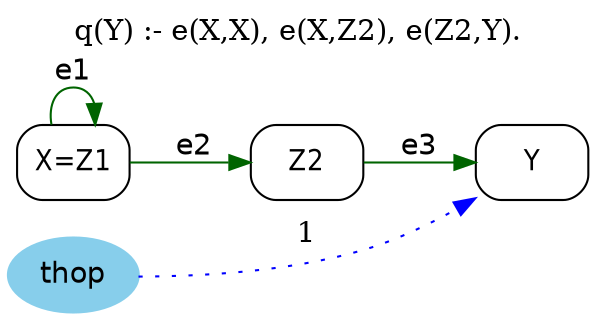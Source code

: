 digraph G {
	graph [bb="0,0,269.19,146",
		label="q(Y) :- e(X,X), e(X,Z2), e(Z2,Y).",
		labelloc=t,
		lheight=0.21,
		lp="134.6,134.5",
		lwidth=2.62,
		rankdir=LR
	];
	node [label="\N"];
	X	 [fontname="Helvetica-Narrow",
		height=0.5,
		label="X=Z1",
		pos="28.597,72",
		shape=box,
		style=rounded,
		width=0.75];
	X -> X	 [color=darkgreen,
		fontname=helvetica,
		label=e1,
		lp="28.597,115.5",
		pos="e,38.367,90.153 18.828,90.153 17.325,99.539 20.582,108 28.597,108 33.482,108 36.599,104.86 37.949,100.28"];
	Z2	 [fontname="Helvetica-Narrow",
		height=0.5,
		pos="136.19,72",
		shape=box,
		style=rounded,
		width=0.75];
	X -> Z2	 [color=darkgreen,
		fontname=helvetica,
		label=e2,
		lp="83.195,79.5",
		pos="e,109.05,72 55.749,72 68.747,72 84.521,72 98.646,72"];
	Y	 [fontname="Helvetica-Narrow",
		height=0.5,
		pos="242.19,72",
		shape=box,
		style=rounded,
		width=0.75];
	Z2 -> Y	 [color=darkgreen,
		fontname=helvetica,
		label=e3,
		lp="189.19,79.5",
		pos="e,214.85,72 163.22,72 175.83,72 191.05,72 204.74,72"];
	thop	 [color=skyblue,
		fillcolor=skyblue,
		fontname=helvetica,
		height=0.5,
		pos="28.597,18",
		shape=oval,
		style="filled,rounded",
		width=0.79437];
	thop -> Y	 [color=blue,
		constraint=false,
		label=1,
		lp="136.19,37.5",
		pos="e,214.85,53.96 57.312,17.289 84.991,17.36 127.77,19.477 163.19,30 177.95,34.385 193.13,41.671 206.18,48.954",
		style=dotted];
}
